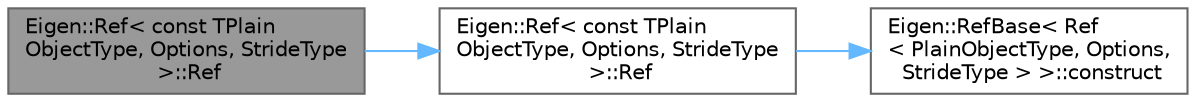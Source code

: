 digraph "Eigen::Ref&lt; const TPlainObjectType, Options, StrideType &gt;::Ref"
{
 // LATEX_PDF_SIZE
  bgcolor="transparent";
  edge [fontname=Helvetica,fontsize=10,labelfontname=Helvetica,labelfontsize=10];
  node [fontname=Helvetica,fontsize=10,shape=box,height=0.2,width=0.4];
  rankdir="LR";
  Node1 [id="Node000001",label="Eigen::Ref\< const TPlain\lObjectType, Options, StrideType\l \>::Ref",height=0.2,width=0.4,color="gray40", fillcolor="grey60", style="filled", fontcolor="black",tooltip=" "];
  Node1 -> Node2 [id="edge3_Node000001_Node000002",color="steelblue1",style="solid",tooltip=" "];
  Node2 [id="Node000002",label="Eigen::Ref\< const TPlain\lObjectType, Options, StrideType\l \>::Ref",height=0.2,width=0.4,color="grey40", fillcolor="white", style="filled",URL="$class_eigen_1_1_ref_3_01const_01_t_plain_object_type_00_01_options_00_01_stride_type_01_4.html#a6624f9a5339cb39c6e2d8caa04263eb8",tooltip=" "];
  Node2 -> Node3 [id="edge4_Node000002_Node000003",color="steelblue1",style="solid",tooltip=" "];
  Node3 [id="Node000003",label="Eigen::RefBase\< Ref\l\< PlainObjectType, Options,\l StrideType \> \>::construct",height=0.2,width=0.4,color="grey40", fillcolor="white", style="filled",URL="$class_eigen_1_1_ref_base.html#aa099f09a8242561fe6d34b55b74e5dcc",tooltip=" "];
}
